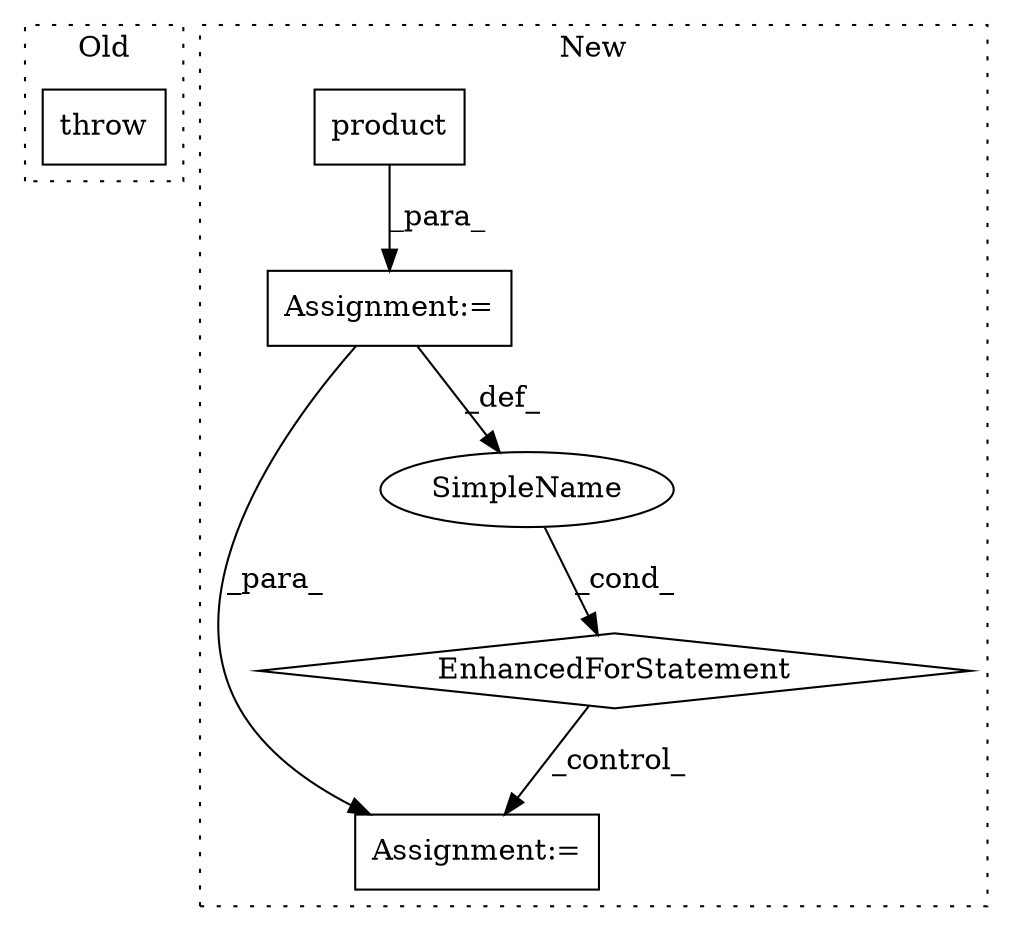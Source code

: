 digraph G {
subgraph cluster0 {
1 [label="throw" a="53" s="1762" l="6" shape="box"];
label = "Old";
style="dotted";
}
subgraph cluster1 {
2 [label="product" a="32" s="2275,2296" l="8,1" shape="box"];
3 [label="Assignment:=" a="7" s="2167,2297" l="61,2" shape="box"];
4 [label="Assignment:=" a="7" s="2571" l="1" shape="box"];
5 [label="EnhancedForStatement" a="70" s="2167,2297" l="61,2" shape="diamond"];
6 [label="SimpleName" a="42" s="2249" l="13" shape="ellipse"];
label = "New";
style="dotted";
}
2 -> 3 [label="_para_"];
3 -> 6 [label="_def_"];
3 -> 4 [label="_para_"];
5 -> 4 [label="_control_"];
6 -> 5 [label="_cond_"];
}